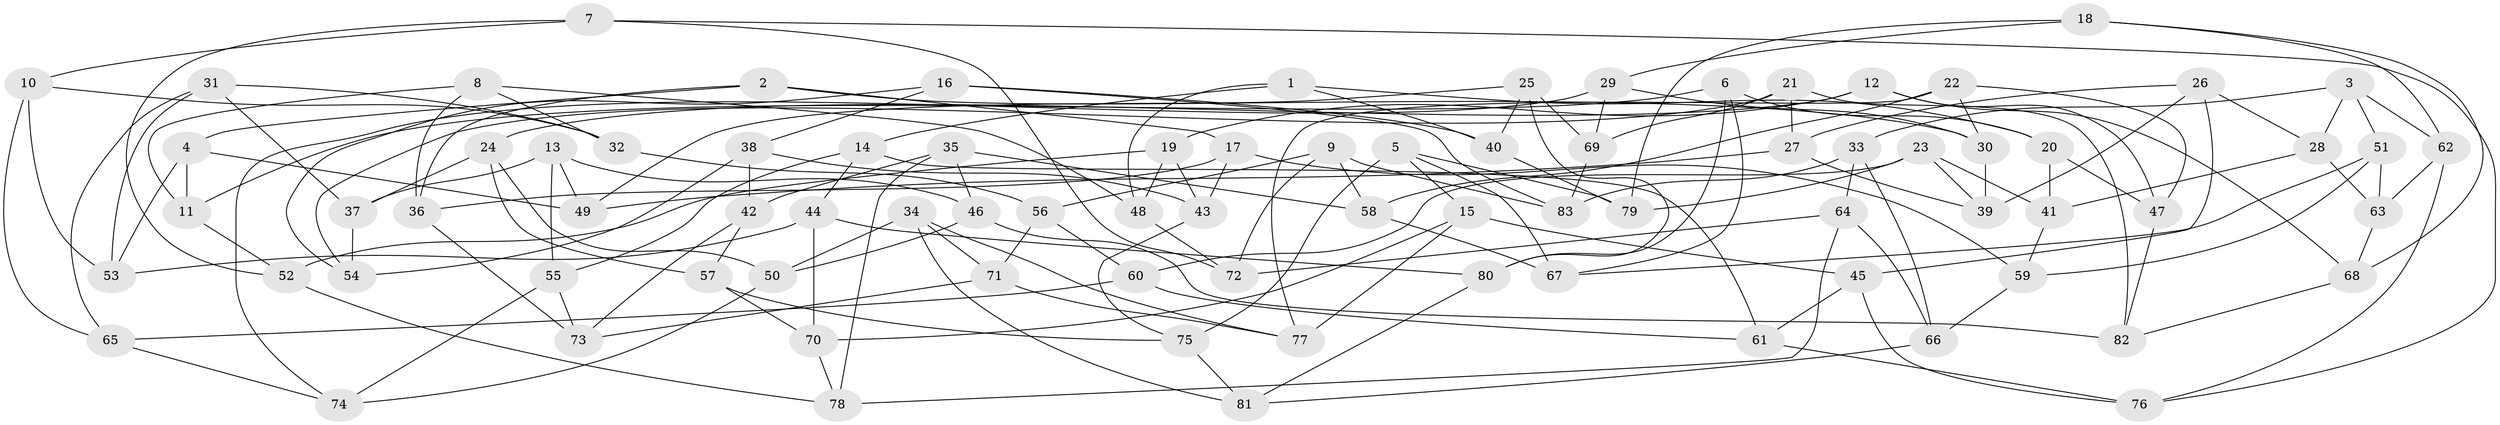 // coarse degree distribution, {6: 0.47058823529411764, 4: 0.3333333333333333, 5: 0.1568627450980392, 3: 0.0392156862745098}
// Generated by graph-tools (version 1.1) at 2025/42/03/06/25 10:42:17]
// undirected, 83 vertices, 166 edges
graph export_dot {
graph [start="1"]
  node [color=gray90,style=filled];
  1;
  2;
  3;
  4;
  5;
  6;
  7;
  8;
  9;
  10;
  11;
  12;
  13;
  14;
  15;
  16;
  17;
  18;
  19;
  20;
  21;
  22;
  23;
  24;
  25;
  26;
  27;
  28;
  29;
  30;
  31;
  32;
  33;
  34;
  35;
  36;
  37;
  38;
  39;
  40;
  41;
  42;
  43;
  44;
  45;
  46;
  47;
  48;
  49;
  50;
  51;
  52;
  53;
  54;
  55;
  56;
  57;
  58;
  59;
  60;
  61;
  62;
  63;
  64;
  65;
  66;
  67;
  68;
  69;
  70;
  71;
  72;
  73;
  74;
  75;
  76;
  77;
  78;
  79;
  80;
  81;
  82;
  83;
  1 -- 40;
  1 -- 20;
  1 -- 48;
  1 -- 14;
  2 -- 36;
  2 -- 17;
  2 -- 4;
  2 -- 30;
  3 -- 51;
  3 -- 28;
  3 -- 33;
  3 -- 62;
  4 -- 49;
  4 -- 11;
  4 -- 53;
  5 -- 79;
  5 -- 15;
  5 -- 75;
  5 -- 67;
  6 -- 80;
  6 -- 20;
  6 -- 11;
  6 -- 67;
  7 -- 76;
  7 -- 52;
  7 -- 10;
  7 -- 72;
  8 -- 48;
  8 -- 11;
  8 -- 36;
  8 -- 32;
  9 -- 58;
  9 -- 72;
  9 -- 83;
  9 -- 56;
  10 -- 65;
  10 -- 53;
  10 -- 32;
  11 -- 52;
  12 -- 68;
  12 -- 24;
  12 -- 19;
  12 -- 47;
  13 -- 49;
  13 -- 46;
  13 -- 55;
  13 -- 37;
  14 -- 61;
  14 -- 44;
  14 -- 55;
  15 -- 77;
  15 -- 70;
  15 -- 45;
  16 -- 83;
  16 -- 38;
  16 -- 40;
  16 -- 54;
  17 -- 59;
  17 -- 43;
  17 -- 36;
  18 -- 62;
  18 -- 68;
  18 -- 79;
  18 -- 29;
  19 -- 52;
  19 -- 48;
  19 -- 43;
  20 -- 47;
  20 -- 41;
  21 -- 27;
  21 -- 82;
  21 -- 69;
  21 -- 54;
  22 -- 30;
  22 -- 77;
  22 -- 47;
  22 -- 58;
  23 -- 60;
  23 -- 39;
  23 -- 79;
  23 -- 41;
  24 -- 37;
  24 -- 57;
  24 -- 50;
  25 -- 69;
  25 -- 40;
  25 -- 80;
  25 -- 49;
  26 -- 39;
  26 -- 27;
  26 -- 45;
  26 -- 28;
  27 -- 49;
  27 -- 39;
  28 -- 41;
  28 -- 63;
  29 -- 69;
  29 -- 30;
  29 -- 74;
  30 -- 39;
  31 -- 65;
  31 -- 32;
  31 -- 37;
  31 -- 53;
  32 -- 56;
  33 -- 64;
  33 -- 83;
  33 -- 66;
  34 -- 71;
  34 -- 81;
  34 -- 50;
  34 -- 77;
  35 -- 42;
  35 -- 78;
  35 -- 46;
  35 -- 58;
  36 -- 73;
  37 -- 54;
  38 -- 42;
  38 -- 54;
  38 -- 43;
  40 -- 79;
  41 -- 59;
  42 -- 73;
  42 -- 57;
  43 -- 75;
  44 -- 80;
  44 -- 70;
  44 -- 53;
  45 -- 76;
  45 -- 61;
  46 -- 50;
  46 -- 82;
  47 -- 82;
  48 -- 72;
  50 -- 74;
  51 -- 67;
  51 -- 63;
  51 -- 59;
  52 -- 78;
  55 -- 74;
  55 -- 73;
  56 -- 71;
  56 -- 60;
  57 -- 70;
  57 -- 75;
  58 -- 67;
  59 -- 66;
  60 -- 65;
  60 -- 61;
  61 -- 76;
  62 -- 76;
  62 -- 63;
  63 -- 68;
  64 -- 72;
  64 -- 66;
  64 -- 78;
  65 -- 74;
  66 -- 81;
  68 -- 82;
  69 -- 83;
  70 -- 78;
  71 -- 77;
  71 -- 73;
  75 -- 81;
  80 -- 81;
}
